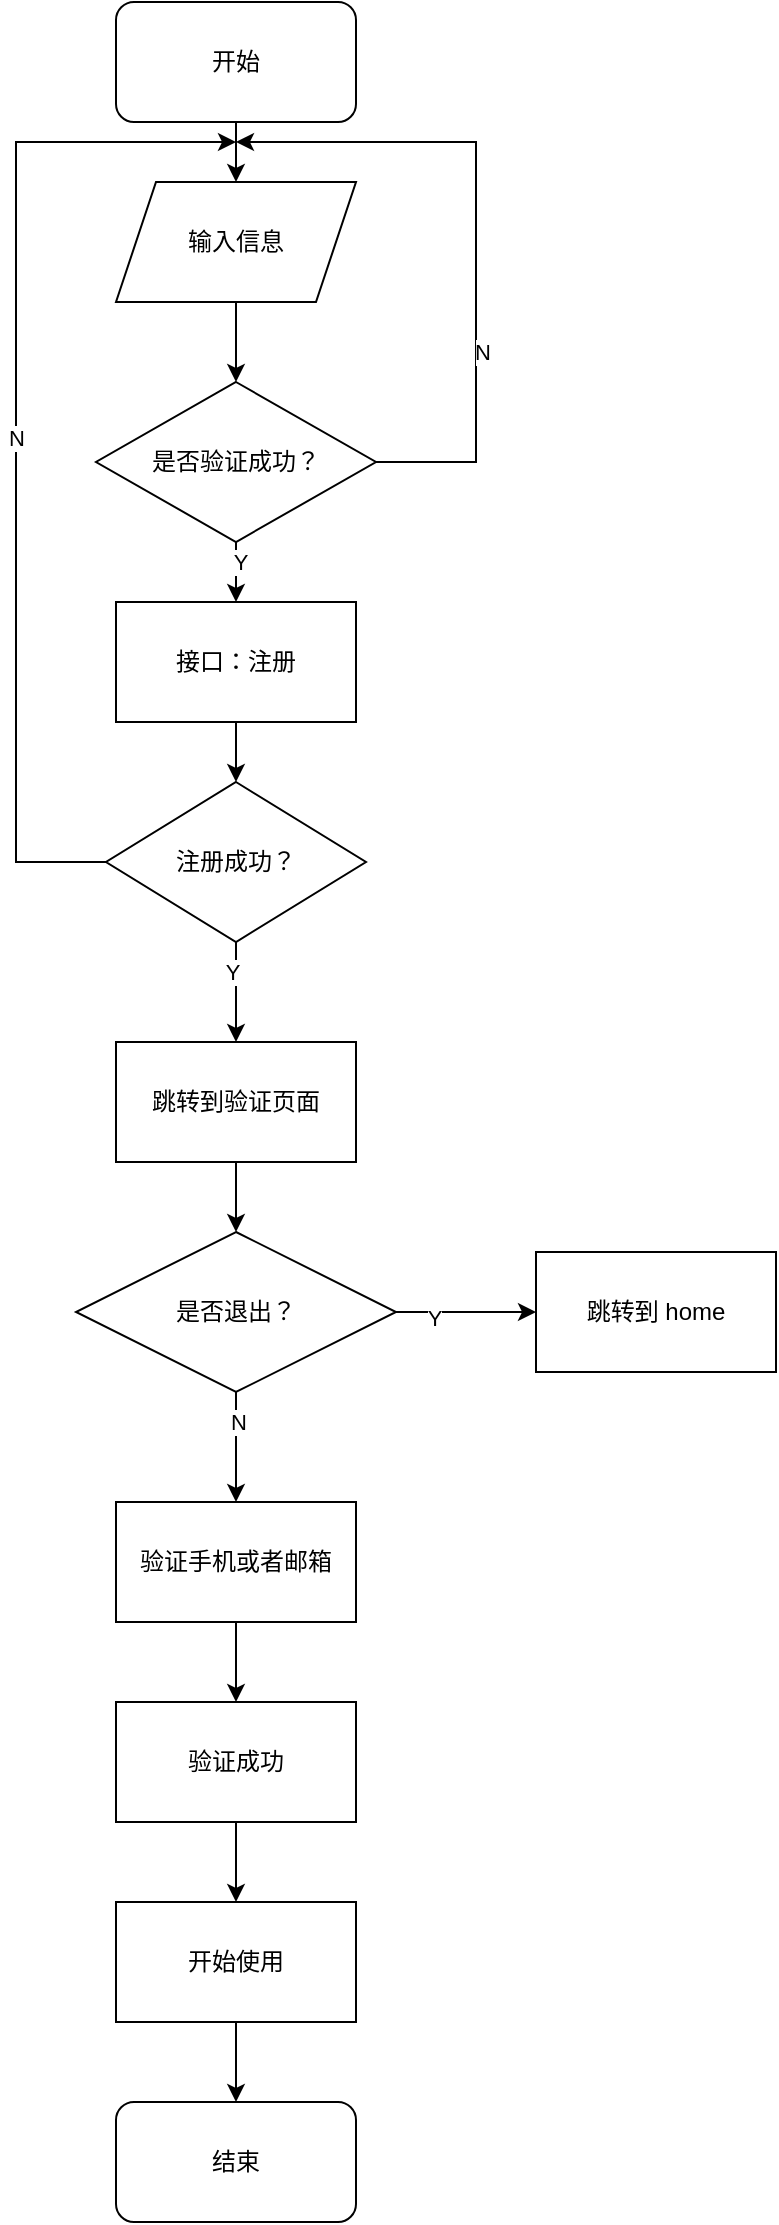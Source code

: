 <mxfile version="14.6.13" type="device"><diagram id="lc3-pjx-E159LQjUFg8m" name="第 1 页"><mxGraphModel dx="2706" dy="1572" grid="1" gridSize="10" guides="1" tooltips="1" connect="1" arrows="1" fold="1" page="1" pageScale="1" pageWidth="827" pageHeight="1169" math="0" shadow="0"><root><mxCell id="0"/><mxCell id="1" parent="0"/><mxCell id="eaylRhqri9EiY0cy3KrP-3" style="edgeStyle=orthogonalEdgeStyle;rounded=0;orthogonalLoop=1;jettySize=auto;html=1;" edge="1" parent="1" source="eaylRhqri9EiY0cy3KrP-1" target="eaylRhqri9EiY0cy3KrP-2"><mxGeometry relative="1" as="geometry"/></mxCell><mxCell id="eaylRhqri9EiY0cy3KrP-1" value="开始" style="rounded=1;whiteSpace=wrap;html=1;" vertex="1" parent="1"><mxGeometry x="230" y="110" width="120" height="60" as="geometry"/></mxCell><mxCell id="eaylRhqri9EiY0cy3KrP-5" style="edgeStyle=orthogonalEdgeStyle;rounded=0;orthogonalLoop=1;jettySize=auto;html=1;" edge="1" parent="1" source="eaylRhqri9EiY0cy3KrP-2" target="eaylRhqri9EiY0cy3KrP-4"><mxGeometry relative="1" as="geometry"/></mxCell><mxCell id="eaylRhqri9EiY0cy3KrP-2" value="输入信息" style="shape=parallelogram;perimeter=parallelogramPerimeter;whiteSpace=wrap;html=1;fixedSize=1;" vertex="1" parent="1"><mxGeometry x="230" y="200" width="120" height="60" as="geometry"/></mxCell><mxCell id="eaylRhqri9EiY0cy3KrP-6" style="edgeStyle=orthogonalEdgeStyle;rounded=0;orthogonalLoop=1;jettySize=auto;html=1;" edge="1" parent="1" source="eaylRhqri9EiY0cy3KrP-4"><mxGeometry relative="1" as="geometry"><mxPoint x="290" y="180" as="targetPoint"/><Array as="points"><mxPoint x="410" y="340"/><mxPoint x="410" y="180"/></Array></mxGeometry></mxCell><mxCell id="eaylRhqri9EiY0cy3KrP-7" value="N" style="edgeLabel;html=1;align=center;verticalAlign=middle;resizable=0;points=[];" vertex="1" connectable="0" parent="eaylRhqri9EiY0cy3KrP-6"><mxGeometry x="-0.364" y="-3" relative="1" as="geometry"><mxPoint as="offset"/></mxGeometry></mxCell><mxCell id="eaylRhqri9EiY0cy3KrP-22" style="edgeStyle=orthogonalEdgeStyle;rounded=0;orthogonalLoop=1;jettySize=auto;html=1;entryX=0.5;entryY=0;entryDx=0;entryDy=0;" edge="1" parent="1" source="eaylRhqri9EiY0cy3KrP-4" target="eaylRhqri9EiY0cy3KrP-21"><mxGeometry relative="1" as="geometry"/></mxCell><mxCell id="eaylRhqri9EiY0cy3KrP-23" value="Y" style="edgeLabel;html=1;align=center;verticalAlign=middle;resizable=0;points=[];" vertex="1" connectable="0" parent="eaylRhqri9EiY0cy3KrP-22"><mxGeometry x="0.2" y="2" relative="1" as="geometry"><mxPoint as="offset"/></mxGeometry></mxCell><mxCell id="eaylRhqri9EiY0cy3KrP-4" value="是否验证成功？" style="rhombus;whiteSpace=wrap;html=1;" vertex="1" parent="1"><mxGeometry x="220" y="300" width="140" height="80" as="geometry"/></mxCell><mxCell id="eaylRhqri9EiY0cy3KrP-13" style="edgeStyle=orthogonalEdgeStyle;rounded=0;orthogonalLoop=1;jettySize=auto;html=1;" edge="1" parent="1" source="eaylRhqri9EiY0cy3KrP-8" target="eaylRhqri9EiY0cy3KrP-12"><mxGeometry relative="1" as="geometry"/></mxCell><mxCell id="eaylRhqri9EiY0cy3KrP-8" value="跳转到验证页面" style="rounded=0;whiteSpace=wrap;html=1;" vertex="1" parent="1"><mxGeometry x="230" y="630" width="120" height="60" as="geometry"/></mxCell><mxCell id="eaylRhqri9EiY0cy3KrP-20" style="edgeStyle=orthogonalEdgeStyle;rounded=0;orthogonalLoop=1;jettySize=auto;html=1;entryX=0.5;entryY=0;entryDx=0;entryDy=0;" edge="1" parent="1" source="eaylRhqri9EiY0cy3KrP-10" target="eaylRhqri9EiY0cy3KrP-19"><mxGeometry relative="1" as="geometry"/></mxCell><mxCell id="eaylRhqri9EiY0cy3KrP-10" value="验证手机或者邮箱" style="rounded=0;whiteSpace=wrap;html=1;" vertex="1" parent="1"><mxGeometry x="230" y="860" width="120" height="60" as="geometry"/></mxCell><mxCell id="eaylRhqri9EiY0cy3KrP-14" style="edgeStyle=orthogonalEdgeStyle;rounded=0;orthogonalLoop=1;jettySize=auto;html=1;" edge="1" parent="1" source="eaylRhqri9EiY0cy3KrP-12" target="eaylRhqri9EiY0cy3KrP-10"><mxGeometry relative="1" as="geometry"/></mxCell><mxCell id="eaylRhqri9EiY0cy3KrP-15" value="N" style="edgeLabel;html=1;align=center;verticalAlign=middle;resizable=0;points=[];" vertex="1" connectable="0" parent="eaylRhqri9EiY0cy3KrP-14"><mxGeometry x="-0.455" y="1" relative="1" as="geometry"><mxPoint as="offset"/></mxGeometry></mxCell><mxCell id="eaylRhqri9EiY0cy3KrP-17" style="edgeStyle=orthogonalEdgeStyle;rounded=0;orthogonalLoop=1;jettySize=auto;html=1;entryX=0;entryY=0.5;entryDx=0;entryDy=0;" edge="1" parent="1" source="eaylRhqri9EiY0cy3KrP-12" target="eaylRhqri9EiY0cy3KrP-16"><mxGeometry relative="1" as="geometry"/></mxCell><mxCell id="eaylRhqri9EiY0cy3KrP-18" value="Y" style="edgeLabel;html=1;align=center;verticalAlign=middle;resizable=0;points=[];" vertex="1" connectable="0" parent="eaylRhqri9EiY0cy3KrP-17"><mxGeometry x="-0.457" y="-3" relative="1" as="geometry"><mxPoint as="offset"/></mxGeometry></mxCell><mxCell id="eaylRhqri9EiY0cy3KrP-12" value="是否退出？" style="rhombus;whiteSpace=wrap;html=1;" vertex="1" parent="1"><mxGeometry x="210" y="725" width="160" height="80" as="geometry"/></mxCell><mxCell id="eaylRhqri9EiY0cy3KrP-16" value="跳转到 home" style="rounded=0;whiteSpace=wrap;html=1;" vertex="1" parent="1"><mxGeometry x="440" y="735" width="120" height="60" as="geometry"/></mxCell><mxCell id="eaylRhqri9EiY0cy3KrP-30" style="edgeStyle=orthogonalEdgeStyle;rounded=0;orthogonalLoop=1;jettySize=auto;html=1;entryX=0.5;entryY=0;entryDx=0;entryDy=0;" edge="1" parent="1" source="eaylRhqri9EiY0cy3KrP-19" target="eaylRhqri9EiY0cy3KrP-29"><mxGeometry relative="1" as="geometry"/></mxCell><mxCell id="eaylRhqri9EiY0cy3KrP-19" value="验证成功" style="rounded=0;whiteSpace=wrap;html=1;" vertex="1" parent="1"><mxGeometry x="230" y="960" width="120" height="60" as="geometry"/></mxCell><mxCell id="eaylRhqri9EiY0cy3KrP-25" style="edgeStyle=orthogonalEdgeStyle;rounded=0;orthogonalLoop=1;jettySize=auto;html=1;entryX=0.5;entryY=0;entryDx=0;entryDy=0;" edge="1" parent="1" source="eaylRhqri9EiY0cy3KrP-21" target="eaylRhqri9EiY0cy3KrP-24"><mxGeometry relative="1" as="geometry"/></mxCell><mxCell id="eaylRhqri9EiY0cy3KrP-21" value="接口：注册" style="rounded=0;whiteSpace=wrap;html=1;" vertex="1" parent="1"><mxGeometry x="230" y="410" width="120" height="60" as="geometry"/></mxCell><mxCell id="eaylRhqri9EiY0cy3KrP-26" style="edgeStyle=orthogonalEdgeStyle;rounded=0;orthogonalLoop=1;jettySize=auto;html=1;" edge="1" parent="1" source="eaylRhqri9EiY0cy3KrP-24" target="eaylRhqri9EiY0cy3KrP-8"><mxGeometry relative="1" as="geometry"/></mxCell><mxCell id="eaylRhqri9EiY0cy3KrP-27" value="Y" style="edgeLabel;html=1;align=center;verticalAlign=middle;resizable=0;points=[];" vertex="1" connectable="0" parent="eaylRhqri9EiY0cy3KrP-26"><mxGeometry x="-0.4" y="-2" relative="1" as="geometry"><mxPoint as="offset"/></mxGeometry></mxCell><mxCell id="eaylRhqri9EiY0cy3KrP-28" value="N" style="edgeStyle=orthogonalEdgeStyle;rounded=0;orthogonalLoop=1;jettySize=auto;html=1;" edge="1" parent="1" source="eaylRhqri9EiY0cy3KrP-24"><mxGeometry relative="1" as="geometry"><mxPoint x="290" y="180" as="targetPoint"/><Array as="points"><mxPoint x="180" y="540"/><mxPoint x="180" y="180"/></Array></mxGeometry></mxCell><mxCell id="eaylRhqri9EiY0cy3KrP-24" value="注册成功？" style="rhombus;whiteSpace=wrap;html=1;" vertex="1" parent="1"><mxGeometry x="225" y="500" width="130" height="80" as="geometry"/></mxCell><mxCell id="eaylRhqri9EiY0cy3KrP-32" style="edgeStyle=orthogonalEdgeStyle;rounded=0;orthogonalLoop=1;jettySize=auto;html=1;" edge="1" parent="1" source="eaylRhqri9EiY0cy3KrP-29" target="eaylRhqri9EiY0cy3KrP-31"><mxGeometry relative="1" as="geometry"/></mxCell><mxCell id="eaylRhqri9EiY0cy3KrP-29" value="开始使用" style="rounded=0;whiteSpace=wrap;html=1;" vertex="1" parent="1"><mxGeometry x="230" y="1060" width="120" height="60" as="geometry"/></mxCell><mxCell id="eaylRhqri9EiY0cy3KrP-31" value="结束" style="rounded=1;whiteSpace=wrap;html=1;" vertex="1" parent="1"><mxGeometry x="230" y="1160" width="120" height="60" as="geometry"/></mxCell></root></mxGraphModel></diagram></mxfile>